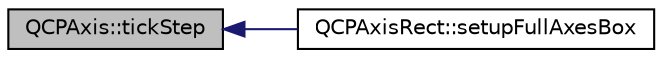 digraph "QCPAxis::tickStep"
{
  edge [fontname="Helvetica",fontsize="10",labelfontname="Helvetica",labelfontsize="10"];
  node [fontname="Helvetica",fontsize="10",shape=record];
  rankdir="LR";
  Node870 [label="QCPAxis::tickStep",height=0.2,width=0.4,color="black", fillcolor="grey75", style="filled", fontcolor="black"];
  Node870 -> Node871 [dir="back",color="midnightblue",fontsize="10",style="solid",fontname="Helvetica"];
  Node871 [label="QCPAxisRect::setupFullAxesBox",height=0.2,width=0.4,color="black", fillcolor="white", style="filled",URL="$d8/dad/class_q_c_p_axis_rect.html#a5fa906175447b14206954f77fc7f1ef4"];
}
